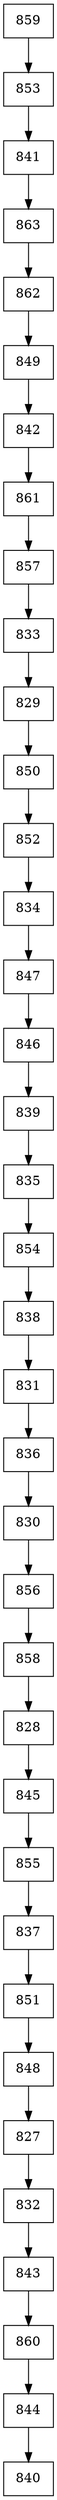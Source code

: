 digraph G {
  node [shape=record];
  node0 [label="{859}"];
  node0 -> node1;
  node1 [label="{853}"];
  node1 -> node2;
  node2 [label="{841}"];
  node2 -> node3;
  node3 [label="{863}"];
  node3 -> node4;
  node4 [label="{862}"];
  node4 -> node5;
  node5 [label="{849}"];
  node5 -> node6;
  node6 [label="{842}"];
  node6 -> node7;
  node7 [label="{861}"];
  node7 -> node8;
  node8 [label="{857}"];
  node8 -> node9;
  node9 [label="{833}"];
  node9 -> node10;
  node10 [label="{829}"];
  node10 -> node11;
  node11 [label="{850}"];
  node11 -> node12;
  node12 [label="{852}"];
  node12 -> node13;
  node13 [label="{834}"];
  node13 -> node14;
  node14 [label="{847}"];
  node14 -> node15;
  node15 [label="{846}"];
  node15 -> node16;
  node16 [label="{839}"];
  node16 -> node17;
  node17 [label="{835}"];
  node17 -> node18;
  node18 [label="{854}"];
  node18 -> node19;
  node19 [label="{838}"];
  node19 -> node20;
  node20 [label="{831}"];
  node20 -> node21;
  node21 [label="{836}"];
  node21 -> node22;
  node22 [label="{830}"];
  node22 -> node23;
  node23 [label="{856}"];
  node23 -> node24;
  node24 [label="{858}"];
  node24 -> node25;
  node25 [label="{828}"];
  node25 -> node26;
  node26 [label="{845}"];
  node26 -> node27;
  node27 [label="{855}"];
  node27 -> node28;
  node28 [label="{837}"];
  node28 -> node29;
  node29 [label="{851}"];
  node29 -> node30;
  node30 [label="{848}"];
  node30 -> node31;
  node31 [label="{827}"];
  node31 -> node32;
  node32 [label="{832}"];
  node32 -> node33;
  node33 [label="{843}"];
  node33 -> node34;
  node34 [label="{860}"];
  node34 -> node35;
  node35 [label="{844}"];
  node35 -> node36;
  node36 [label="{840}"];
}

